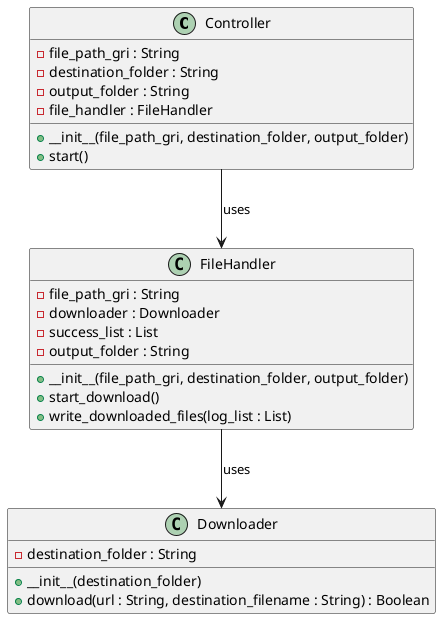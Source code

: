 @startuml diagram

class Controller {
    - file_path_gri : String
    - destination_folder : String
    - output_folder : String
    - file_handler : FileHandler

    + __init__(file_path_gri, destination_folder, output_folder)
    + start()
}

class Downloader {
    - destination_folder : String

    + __init__(destination_folder)
    + download(url : String, destination_filename : String) : Boolean
}

class FileHandler {
    - file_path_gri : String
    - downloader : Downloader
    - success_list : List
    - output_folder : String

    + __init__(file_path_gri, destination_folder, output_folder)
    + start_download()
    + write_downloaded_files(log_list : List)
}

Controller --> FileHandler : uses
FileHandler --> Downloader : uses

@enduml
